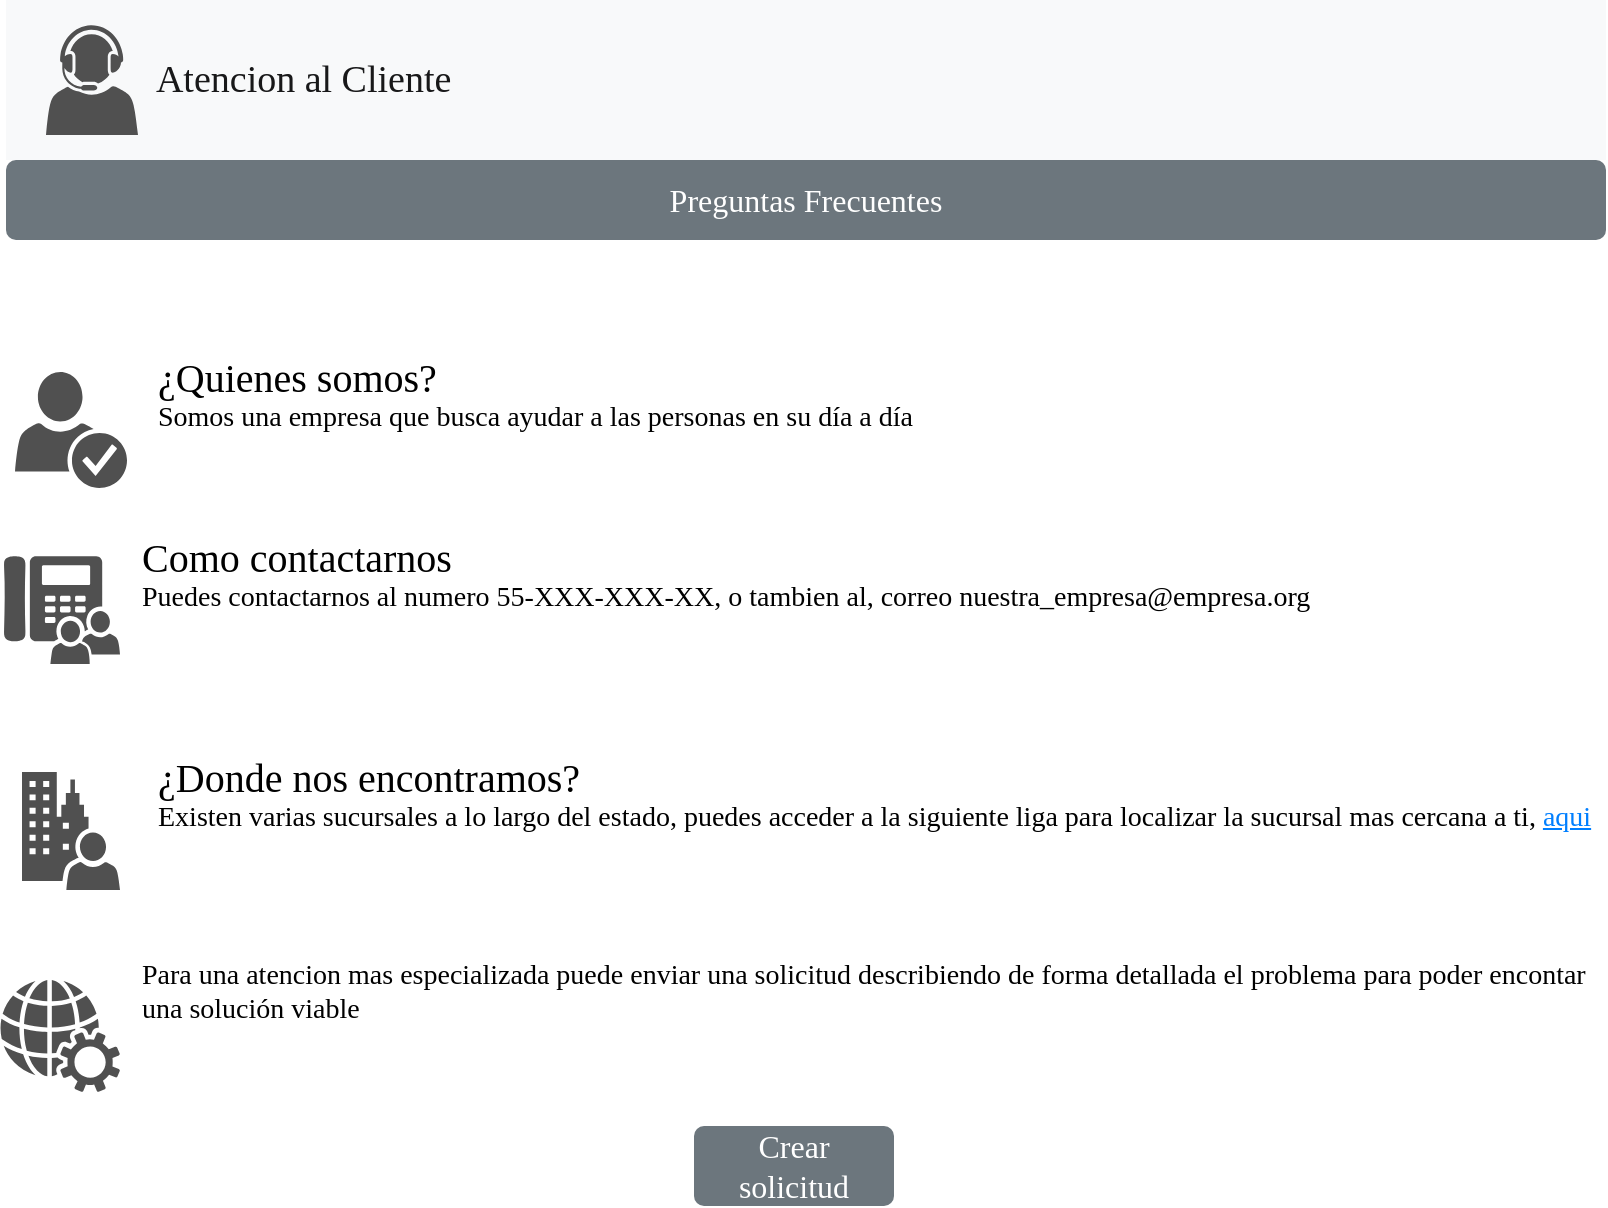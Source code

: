 <mxfile version="18.0.2" type="github" pages="4"><diagram id="pAM4j6hsEK6MzdMCripa" name="Preguntas_Frecuentes"><mxGraphModel dx="1381" dy="764" grid="1" gridSize="10" guides="1" tooltips="1" connect="1" arrows="1" fold="1" page="1" pageScale="1" pageWidth="827" pageHeight="1169" math="0" shadow="0"><root><mxCell id="vj7QVBL9JGBNB6Zfieas-0"/><mxCell id="vj7QVBL9JGBNB6Zfieas-1" parent="vj7QVBL9JGBNB6Zfieas-0"/><mxCell id="9fu3lnpoGaTuSBTlardO-0" value="&lt;font style=&quot;font-size: 19px;&quot; face=&quot;Times New Roman&quot;&gt;&amp;nbsp; &amp;nbsp; Atencion al Cliente&lt;/font&gt;" style="html=1;shadow=0;dashed=0;fillColor=#F8F9FA;strokeColor=none;fontSize=16;fontColor=#181819;align=left;spacing=2;spacingLeft=55;" parent="vj7QVBL9JGBNB6Zfieas-1" vertex="1"><mxGeometry x="20" y="20" width="800" height="80" as="geometry"/></mxCell><mxCell id="9fu3lnpoGaTuSBTlardO-2" value="" style="sketch=0;pointerEvents=1;shadow=0;dashed=0;html=1;strokeColor=none;fillColor=#505050;labelPosition=center;verticalLabelPosition=bottom;verticalAlign=top;outlineConnect=0;align=center;shape=mxgraph.office.users.call_center_agent;" parent="vj7QVBL9JGBNB6Zfieas-1" vertex="1"><mxGeometry x="40" y="32.5" width="46" height="55" as="geometry"/></mxCell><mxCell id="9fu3lnpoGaTuSBTlardO-5" value="&lt;span style=&quot;font-size: 20px;&quot;&gt;¿Quienes somos?&lt;/span&gt;&lt;br&gt;Somos una empresa que busca ayudar a las personas en su día a día&amp;nbsp;" style="strokeColor=none;fillColor=none;fontColor=#000000;perimeter=none;whiteSpace=wrap;resizeWidth=1;align=left;spacing=2;fontSize=14;verticalAlign=top;html=1;fontFamily=Times New Roman;" parent="vj7QVBL9JGBNB6Zfieas-1" vertex="1"><mxGeometry x="94" y="190" width="726" height="90" as="geometry"/></mxCell><mxCell id="9fu3lnpoGaTuSBTlardO-7" value="&lt;span style=&quot;font-size: 20px;&quot;&gt;Como contactarnos&lt;/span&gt;&lt;br&gt;Puedes contactarnos al numero 55-XXX-XXX-XX, o tambien al, correo nuestra_empresa@empresa.org" style="strokeColor=none;fillColor=none;fontColor=#000000;perimeter=none;whiteSpace=wrap;resizeWidth=1;align=left;spacing=2;fontSize=14;verticalAlign=top;html=1;fontFamily=Times New Roman;" parent="vj7QVBL9JGBNB6Zfieas-1" vertex="1"><mxGeometry x="86" y="280" width="726" height="90" as="geometry"/></mxCell><mxCell id="9fu3lnpoGaTuSBTlardO-9" value="&lt;span style=&quot;font-size: 20px;&quot;&gt;¿Donde nos encontramos?&lt;/span&gt;&lt;br&gt;Existen varias sucursales a lo largo del estado, puedes acceder a la siguiente liga para localizar la sucursal mas cercana a ti, &lt;font color=&quot;#007fff&quot;&gt;&lt;u&gt;aqui&lt;/u&gt;&lt;/font&gt;" style="strokeColor=none;fillColor=none;fontColor=#000000;perimeter=none;whiteSpace=wrap;resizeWidth=1;align=left;spacing=2;fontSize=14;verticalAlign=top;html=1;fontFamily=Times New Roman;" parent="vj7QVBL9JGBNB6Zfieas-1" vertex="1"><mxGeometry x="94" y="390" width="726" height="90" as="geometry"/></mxCell><mxCell id="9fu3lnpoGaTuSBTlardO-10" value="Preguntas Frecuentes" style="html=1;shadow=0;dashed=0;shape=mxgraph.bootstrap.rrect;rSize=5;strokeColor=none;strokeWidth=1;fillColor=#6C767D;fontColor=#FFFFFF;whiteSpace=wrap;align=center;verticalAlign=middle;spacingLeft=0;fontStyle=0;fontSize=16;spacing=5;fontFamily=Times New Roman;" parent="vj7QVBL9JGBNB6Zfieas-1" vertex="1"><mxGeometry x="20" y="100" width="800" height="40" as="geometry"/></mxCell><mxCell id="9fu3lnpoGaTuSBTlardO-11" value="" style="sketch=0;pointerEvents=1;shadow=0;dashed=0;html=1;strokeColor=none;fillColor=#505050;labelPosition=center;verticalLabelPosition=bottom;verticalAlign=top;outlineConnect=0;align=center;shape=mxgraph.office.services.response_group_service;fontFamily=Times New Roman;fontSize=19;" parent="vj7QVBL9JGBNB6Zfieas-1" vertex="1"><mxGeometry x="19" y="298" width="58" height="54" as="geometry"/></mxCell><mxCell id="9fu3lnpoGaTuSBTlardO-12" value="" style="sketch=0;pointerEvents=1;shadow=0;dashed=0;html=1;strokeColor=none;fillColor=#505050;labelPosition=center;verticalLabelPosition=bottom;verticalAlign=top;outlineConnect=0;align=center;shape=mxgraph.office.security.credentials;fontFamily=Times New Roman;fontSize=19;" parent="vj7QVBL9JGBNB6Zfieas-1" vertex="1"><mxGeometry x="24.5" y="206" width="56" height="58" as="geometry"/></mxCell><mxCell id="9fu3lnpoGaTuSBTlardO-13" value="" style="sketch=0;pointerEvents=1;shadow=0;dashed=0;html=1;strokeColor=none;fillColor=#505050;labelPosition=center;verticalLabelPosition=bottom;verticalAlign=top;outlineConnect=0;align=center;shape=mxgraph.office.users.on_premises_user;fontFamily=Times New Roman;fontSize=19;" parent="vj7QVBL9JGBNB6Zfieas-1" vertex="1"><mxGeometry x="28" y="406" width="49" height="59" as="geometry"/></mxCell><mxCell id="9fu3lnpoGaTuSBTlardO-14" value="Crear solicitud" style="html=1;shadow=0;dashed=0;shape=mxgraph.bootstrap.rrect;rSize=5;strokeColor=none;strokeWidth=1;fillColor=#6C767D;fontColor=#FFFFFF;whiteSpace=wrap;align=center;verticalAlign=middle;spacingLeft=0;fontStyle=0;fontSize=16;spacing=5;fontFamily=Times New Roman;" parent="vj7QVBL9JGBNB6Zfieas-1" vertex="1"><mxGeometry x="364" y="583" width="100" height="40" as="geometry"/></mxCell><mxCell id="9fu3lnpoGaTuSBTlardO-15" value="Para una atencion mas especializada puede enviar una solicitud describiendo de forma detallada el problema para poder encontar una solución viable" style="strokeColor=none;fillColor=none;fontColor=#000000;perimeter=none;whiteSpace=wrap;resizeWidth=1;align=left;spacing=2;fontSize=14;verticalAlign=top;html=1;fontFamily=Times New Roman;" parent="vj7QVBL9JGBNB6Zfieas-1" vertex="1"><mxGeometry x="86" y="493" width="726" height="90" as="geometry"/></mxCell><mxCell id="9fu3lnpoGaTuSBTlardO-17" value="" style="sketch=0;pointerEvents=1;shadow=0;dashed=0;html=1;strokeColor=none;fillColor=#505050;labelPosition=center;verticalLabelPosition=bottom;verticalAlign=top;outlineConnect=0;align=center;shape=mxgraph.office.services.web_services;fontFamily=Times New Roman;fontSize=19;fontColor=#007FFF;" parent="vj7QVBL9JGBNB6Zfieas-1" vertex="1"><mxGeometry x="17" y="510" width="60" height="56" as="geometry"/></mxCell></root></mxGraphModel></diagram><diagram id="rNho9gyf7WkE-RlJhl5m" name="Nueva_Solicitud"><mxGraphModel dx="1102" dy="685" grid="1" gridSize="10" guides="1" tooltips="1" connect="1" arrows="1" fold="1" page="1" pageScale="1" pageWidth="827" pageHeight="1169" math="0" shadow="0"><root><mxCell id="0"/><mxCell id="1" parent="0"/><mxCell id="JqgQ60rR_lyOEyPUFH0R-1" value="&lt;font style=&quot;font-size: 19px;&quot; face=&quot;Times New Roman&quot;&gt;&amp;nbsp; &amp;nbsp; Atencion al Cliente&lt;/font&gt;" style="html=1;shadow=0;dashed=0;fillColor=#F8F9FA;strokeColor=none;fontSize=16;fontColor=#181819;align=left;spacing=2;spacingLeft=55;" vertex="1" parent="1"><mxGeometry x="14" y="20" width="800" height="80" as="geometry"/></mxCell><mxCell id="JqgQ60rR_lyOEyPUFH0R-2" value="" style="sketch=0;pointerEvents=1;shadow=0;dashed=0;html=1;strokeColor=none;fillColor=#505050;labelPosition=center;verticalLabelPosition=bottom;verticalAlign=top;outlineConnect=0;align=center;shape=mxgraph.office.users.call_center_agent;" vertex="1" parent="1"><mxGeometry x="40" y="32.5" width="46" height="55" as="geometry"/></mxCell><mxCell id="dsb7p-zmFx6aJSCF6pd2-2" value="Correo Electronico" style="fillColor=none;strokeColor=none;align=left;fontSize=14;fontFamily=Times New Roman;fontColor=#000000;" vertex="1" parent="1"><mxGeometry x="14" y="110" width="260" height="40" as="geometry"/></mxCell><mxCell id="dsb7p-zmFx6aJSCF6pd2-4" value="Nombre del contacto" style="fillColor=none;strokeColor=none;align=left;fontSize=14;fontFamily=Times New Roman;fontColor=#000000;" vertex="1" parent="1"><mxGeometry width="260" height="40" relative="1" as="geometry"><mxPoint x="446" y="110" as="offset"/></mxGeometry></mxCell><mxCell id="dsb7p-zmFx6aJSCF6pd2-5" value="" style="html=1;shadow=0;dashed=0;shape=mxgraph.bootstrap.rrect;rSize=5;fillColor=none;strokeColor=#999999;align=left;spacing=15;fontSize=14;fontColor=#6C767D;fontFamily=Times New Roman;" vertex="1" parent="1"><mxGeometry width="300" height="30" relative="1" as="geometry"><mxPoint x="446" y="150" as="offset"/></mxGeometry></mxCell><mxCell id="dsb7p-zmFx6aJSCF6pd2-6" value="Descripcion del problema" style="fillColor=none;strokeColor=none;align=left;fontSize=14;fontFamily=Times New Roman;fontColor=#000000;" vertex="1" parent="1"><mxGeometry width="260" height="40" relative="1" as="geometry"><mxPoint x="14" y="370" as="offset"/></mxGeometry></mxCell><mxCell id="dsb7p-zmFx6aJSCF6pd2-19" value="Descripcion del problema&amp;nbsp;" style="html=1;shadow=0;dashed=0;shape=mxgraph.bootstrap.rrect;rSize=5;fillColor=none;strokeColor=#999999;align=left;spacing=15;fontSize=14;fontColor=#6C767D;fontFamily=Times New Roman;" vertex="1" parent="1"><mxGeometry x="14" y="410" width="800" height="90" as="geometry"/></mxCell><mxCell id="dsb7p-zmFx6aJSCF6pd2-21" value="Enviar" style="html=1;shadow=0;dashed=0;shape=mxgraph.bootstrap.rrect;rSize=5;strokeColor=none;strokeWidth=1;fillColor=#343A40;fontColor=#FFFFFF;whiteSpace=wrap;align=center;verticalAlign=middle;spacingLeft=0;fontStyle=1;fontSize=14;spacing=5;fontFamily=Times New Roman;" vertex="1" parent="1"><mxGeometry x="336" y="600" width="110" height="50" as="geometry"/></mxCell><mxCell id="1fbJ9j5FInETkVaa4xJq-1" value="example@algo.com" style="html=1;shadow=0;dashed=0;shape=mxgraph.bootstrap.rrect;rSize=5;fillColor=none;strokeColor=#999999;align=left;spacing=15;fontSize=14;fontColor=#6C767D;fontFamily=Times New Roman;" vertex="1" parent="1"><mxGeometry x="14" y="150" width="366" height="30" as="geometry"/></mxCell><mxCell id="KGW3ZHOkMd1PPJfE_1Ea-1" value="Estado" style="fillColor=none;strokeColor=none;align=left;fontSize=14;fontFamily=Times New Roman;fontColor=#000000;" vertex="1" parent="1"><mxGeometry x="300" y="190" width="260" height="40" as="geometry"/></mxCell><mxCell id="KGW3ZHOkMd1PPJfE_1Ea-7" value="Horario preferente" style="fillColor=none;strokeColor=none;align=left;fontSize=14;fontFamily=Times New Roman;fontColor=#000000;" vertex="1" parent="1"><mxGeometry x="14" y="270" width="260" height="40" as="geometry"/></mxCell><mxCell id="KGW3ZHOkMd1PPJfE_1Ea-11" value="Codigo Postal" style="fillColor=none;strokeColor=none;align=left;fontSize=14;fontFamily=Times New Roman;fontColor=#000000;" vertex="1" parent="1"><mxGeometry x="560" y="190" width="260" height="40" as="geometry"/></mxCell><mxCell id="KGW3ZHOkMd1PPJfE_1Ea-12" value="" style="html=1;shadow=0;dashed=0;shape=mxgraph.bootstrap.rrect;rSize=5;fillColor=none;strokeColor=#999999;align=left;spacing=15;fontSize=14;fontColor=#6C767D;fontFamily=Times New Roman;" vertex="1" parent="1"><mxGeometry x="560" y="230" width="240" height="30" as="geometry"/></mxCell><mxCell id="KGW3ZHOkMd1PPJfE_1Ea-13" value="Telefonoi" style="fillColor=none;strokeColor=none;align=left;fontSize=14;fontFamily=Times New Roman;fontColor=#000000;" vertex="1" parent="1"><mxGeometry x="14" y="190" width="260" height="40" as="geometry"/></mxCell><mxCell id="KGW3ZHOkMd1PPJfE_1Ea-14" value="" style="html=1;shadow=0;dashed=0;shape=mxgraph.bootstrap.rrect;rSize=5;fillColor=none;strokeColor=#999999;align=left;spacing=15;fontSize=14;fontColor=#6C767D;fontFamily=Times New Roman;" vertex="1" parent="1"><mxGeometry x="14" y="230" width="240" height="30" as="geometry"/></mxCell><mxCell id="KGW3ZHOkMd1PPJfE_1Ea-15" value="Selección" style="html=1;shadow=0;dashed=0;shape=mxgraph.bootstrap.rrect;rSize=5;strokeColor=#505050;strokeWidth=1;fillColor=#ffffff;fontColor=#777777;whiteSpace=wrap;align=left;verticalAlign=middle;fontStyle=0;fontSize=18;spacing=20;fontFamily=Times New Roman;" vertex="1" parent="1"><mxGeometry x="300" y="230" width="240" height="30" as="geometry"/></mxCell><mxCell id="KGW3ZHOkMd1PPJfE_1Ea-16" value="" style="shape=triangle;direction=south;fillColor=#495057;strokeColor=none;perimeter=none;fontFamily=Times New Roman;fontSize=19;fontColor=#000000;" vertex="1" parent="KGW3ZHOkMd1PPJfE_1Ea-15"><mxGeometry x="1" y="0.5" width="10" height="5" relative="1" as="geometry"><mxPoint x="-17" y="-2.5" as="offset"/></mxGeometry></mxCell><mxCell id="KGW3ZHOkMd1PPJfE_1Ea-17" value="Selección" style="html=1;shadow=0;dashed=0;shape=mxgraph.bootstrap.rrect;rSize=5;strokeColor=#505050;strokeWidth=1;fillColor=#ffffff;fontColor=#777777;whiteSpace=wrap;align=left;verticalAlign=middle;fontStyle=0;fontSize=18;spacing=20;fontFamily=Times New Roman;" vertex="1" parent="1"><mxGeometry x="14" y="310" width="240" height="30" as="geometry"/></mxCell><mxCell id="KGW3ZHOkMd1PPJfE_1Ea-18" value="" style="shape=triangle;direction=south;fillColor=#495057;strokeColor=none;perimeter=none;fontFamily=Times New Roman;fontSize=19;fontColor=#000000;" vertex="1" parent="KGW3ZHOkMd1PPJfE_1Ea-17"><mxGeometry x="1" y="0.5" width="10" height="5" relative="1" as="geometry"><mxPoint x="-17" y="-2.5" as="offset"/></mxGeometry></mxCell><mxCell id="KGW3ZHOkMd1PPJfE_1Ea-20" value="Acepta los &lt;font color=&quot;#007fff&quot;&gt;&lt;u&gt;terminos y condiciones&lt;/u&gt;&lt;/font&gt; de levantar la solicitud" style="html=1;shadow=0;dashed=0;shape=mxgraph.bootstrap.checkbox2;labelPosition=right;verticalLabelPosition=middle;align=left;verticalAlign=middle;gradientColor=#DEDEDE;fillColor=#EDEDED;checked=0;spacing=5;fontColor=#6C767D;checkedFill=#0085FC;checkedStroke=#ffffff;sketch=0;fontFamily=Times New Roman;fontSize=19;" vertex="1" parent="1"><mxGeometry x="40" y="530" width="10" height="10" as="geometry"/></mxCell></root></mxGraphModel></diagram><diagram id="HXjhc5OXjhdHXikGzKlX" name="Pagina_Administrador"><mxGraphModel dx="1102" dy="685" grid="1" gridSize="10" guides="1" tooltips="1" connect="1" arrows="1" fold="1" page="1" pageScale="1" pageWidth="827" pageHeight="1169" math="0" shadow="0"><root><mxCell id="0"/><mxCell id="1" parent="0"/><mxCell id="2SH6D5nKDF98uBm7DGsA-1" value="&lt;font style=&quot;font-size: 19px;&quot; face=&quot;Times New Roman&quot;&gt;&amp;nbsp; &amp;nbsp; Atencion al Cliente&lt;/font&gt;" style="html=1;shadow=0;dashed=0;fillColor=#F8F9FA;strokeColor=none;fontSize=16;fontColor=#181819;align=left;spacing=2;spacingLeft=55;" vertex="1" parent="1"><mxGeometry x="14" y="20" width="800" height="80" as="geometry"/></mxCell><mxCell id="2SH6D5nKDF98uBm7DGsA-2" value="" style="sketch=0;pointerEvents=1;shadow=0;dashed=0;html=1;strokeColor=none;fillColor=#505050;labelPosition=center;verticalLabelPosition=bottom;verticalAlign=top;outlineConnect=0;align=center;shape=mxgraph.office.users.call_center_agent;" vertex="1" parent="1"><mxGeometry x="40" y="32.5" width="46" height="55" as="geometry"/></mxCell><mxCell id="2SH6D5nKDF98uBm7DGsA-3" value="&lt;font color=&quot;#000000&quot;&gt;Administrador&lt;/font&gt;" style="html=1;shadow=0;dashed=0;shape=mxgraph.bootstrap.rrect;rSize=5;strokeColor=none;strokeWidth=1;fillColor=none;fontColor=#0085FC;whiteSpace=wrap;align=center;verticalAlign=middle;spacingLeft=0;fontStyle=0;fontSize=16;spacing=5;fontFamily=Times New Roman;" vertex="1" parent="1"><mxGeometry x="600" y="40" width="160" height="40" as="geometry"/></mxCell><mxCell id="2SH6D5nKDF98uBm7DGsA-4" value="&lt;span style=&quot;font-size: 20px;&quot;&gt;&lt;b&gt;Solicitud #1&lt;br&gt;&lt;/b&gt;&lt;/span&gt;Asunto" style="html=1;shadow=0;dashed=0;shape=mxgraph.bootstrap.rrect;rSize=5;strokeColor=#DFDFDF;html=1;whiteSpace=wrap;fillColor=#FFFFFF;fontColor=#000000;align=left;verticalAlign=top;spacing=20;fontSize=14;fontFamily=Times New Roman;" vertex="1" parent="1"><mxGeometry x="10" y="170" width="380" height="170" as="geometry"/></mxCell><mxCell id="2SH6D5nKDF98uBm7DGsA-5" value="Revisar" style="html=1;shadow=0;dashed=0;shape=mxgraph.bootstrap.rrect;rSize=5;perimeter=none;whiteSpace=wrap;fillColor=#0085FC;strokeColor=none;fontColor=#ffffff;resizeWidth=1;fontSize=14;fontFamily=Times New Roman;" vertex="1" parent="2SH6D5nKDF98uBm7DGsA-4"><mxGeometry y="1" width="120" height="40" relative="1" as="geometry"><mxPoint x="20" y="-60" as="offset"/></mxGeometry></mxCell><mxCell id="2SH6D5nKDF98uBm7DGsA-6" value="&lt;b style=&quot;font-size: 20px;&quot;&gt;Solicitud #2&lt;/b&gt;&lt;br style=&quot;font-size: 14px&quot;&gt;Asunto" style="html=1;shadow=0;dashed=0;shape=mxgraph.bootstrap.rrect;rSize=5;strokeColor=#DFDFDF;html=1;whiteSpace=wrap;fillColor=#FFFFFF;fontColor=#000000;align=left;verticalAlign=top;spacing=20;fontSize=14;fontFamily=Times New Roman;" vertex="1" parent="1"><mxGeometry x="430" y="170" width="380" height="170" as="geometry"/></mxCell><mxCell id="2SH6D5nKDF98uBm7DGsA-7" value="Revisar" style="html=1;shadow=0;dashed=0;shape=mxgraph.bootstrap.rrect;rSize=5;perimeter=none;whiteSpace=wrap;fillColor=#0085FC;strokeColor=none;fontColor=#ffffff;resizeWidth=1;fontSize=14;fontFamily=Times New Roman;" vertex="1" parent="2SH6D5nKDF98uBm7DGsA-6"><mxGeometry y="1" width="120" height="40" relative="1" as="geometry"><mxPoint x="20" y="-60" as="offset"/></mxGeometry></mxCell><mxCell id="2SH6D5nKDF98uBm7DGsA-8" value="&lt;span style=&quot;font-size: 20px;&quot;&gt;&lt;b&gt;Solicitud #3&lt;br&gt;&lt;/b&gt;&lt;/span&gt;Asunto" style="html=1;shadow=0;dashed=0;shape=mxgraph.bootstrap.rrect;rSize=5;strokeColor=#DFDFDF;html=1;whiteSpace=wrap;fillColor=#FFFFFF;fontColor=#000000;align=left;verticalAlign=top;spacing=20;fontSize=14;fontFamily=Times New Roman;" vertex="1" parent="1"><mxGeometry x="10" y="360" width="380" height="170" as="geometry"/></mxCell><mxCell id="2SH6D5nKDF98uBm7DGsA-9" value="Revisar" style="html=1;shadow=0;dashed=0;shape=mxgraph.bootstrap.rrect;rSize=5;perimeter=none;whiteSpace=wrap;fillColor=#0085FC;strokeColor=none;fontColor=#ffffff;resizeWidth=1;fontSize=14;fontFamily=Times New Roman;" vertex="1" parent="2SH6D5nKDF98uBm7DGsA-8"><mxGeometry y="1" width="120" height="40" relative="1" as="geometry"><mxPoint x="20" y="-60" as="offset"/></mxGeometry></mxCell><mxCell id="2SH6D5nKDF98uBm7DGsA-10" value="&lt;b style=&quot;font-size: 20px;&quot;&gt;Solicitud #4&lt;/b&gt;&lt;br style=&quot;font-size: 14px&quot;&gt;Asunto" style="html=1;shadow=0;dashed=0;shape=mxgraph.bootstrap.rrect;rSize=5;strokeColor=#DFDFDF;html=1;whiteSpace=wrap;fillColor=#FFFFFF;fontColor=#000000;align=left;verticalAlign=top;spacing=20;fontSize=14;fontFamily=Times New Roman;" vertex="1" parent="1"><mxGeometry x="430" y="360" width="380" height="170" as="geometry"/></mxCell><mxCell id="2SH6D5nKDF98uBm7DGsA-11" value="Revisar" style="html=1;shadow=0;dashed=0;shape=mxgraph.bootstrap.rrect;rSize=5;perimeter=none;whiteSpace=wrap;fillColor=#0085FC;strokeColor=none;fontColor=#ffffff;resizeWidth=1;fontSize=14;fontFamily=Times New Roman;" vertex="1" parent="2SH6D5nKDF98uBm7DGsA-10"><mxGeometry y="1" width="120" height="40" relative="1" as="geometry"><mxPoint x="20" y="-60" as="offset"/></mxGeometry></mxCell><mxCell id="2SH6D5nKDF98uBm7DGsA-12" value="&lt;span style=&quot;font-size: 20px;&quot;&gt;&lt;b&gt;Solicitud #5&lt;br&gt;&lt;/b&gt;&lt;/span&gt;Asunto" style="html=1;shadow=0;dashed=0;shape=mxgraph.bootstrap.rrect;rSize=5;strokeColor=#DFDFDF;html=1;whiteSpace=wrap;fillColor=#FFFFFF;fontColor=#000000;align=left;verticalAlign=top;spacing=20;fontSize=14;fontFamily=Times New Roman;" vertex="1" parent="1"><mxGeometry x="10" y="550" width="380" height="170" as="geometry"/></mxCell><mxCell id="2SH6D5nKDF98uBm7DGsA-13" value="Revisar" style="html=1;shadow=0;dashed=0;shape=mxgraph.bootstrap.rrect;rSize=5;perimeter=none;whiteSpace=wrap;fillColor=#0085FC;strokeColor=none;fontColor=#ffffff;resizeWidth=1;fontSize=14;fontFamily=Times New Roman;" vertex="1" parent="2SH6D5nKDF98uBm7DGsA-12"><mxGeometry y="1" width="120" height="40" relative="1" as="geometry"><mxPoint x="20" y="-60" as="offset"/></mxGeometry></mxCell><mxCell id="2SH6D5nKDF98uBm7DGsA-14" value="&lt;b style=&quot;font-size: 20px;&quot;&gt;Solicitud #6&lt;/b&gt;&lt;br style=&quot;font-size: 14px&quot;&gt;Asunto" style="html=1;shadow=0;dashed=0;shape=mxgraph.bootstrap.rrect;rSize=5;strokeColor=#DFDFDF;html=1;whiteSpace=wrap;fillColor=#FFFFFF;fontColor=#000000;align=left;verticalAlign=top;spacing=20;fontSize=14;fontFamily=Times New Roman;" vertex="1" parent="1"><mxGeometry x="430" y="550" width="380" height="170" as="geometry"/></mxCell><mxCell id="2SH6D5nKDF98uBm7DGsA-15" value="Revisar" style="html=1;shadow=0;dashed=0;shape=mxgraph.bootstrap.rrect;rSize=5;perimeter=none;whiteSpace=wrap;fillColor=#0085FC;strokeColor=none;fontColor=#ffffff;resizeWidth=1;fontSize=14;fontFamily=Times New Roman;" vertex="1" parent="2SH6D5nKDF98uBm7DGsA-14"><mxGeometry y="1" width="120" height="40" relative="1" as="geometry"><mxPoint x="20" y="-60" as="offset"/></mxGeometry></mxCell><mxCell id="2SH6D5nKDF98uBm7DGsA-16" value="" style="html=1;shadow=0;dashed=0;shape=mxgraph.bootstrap.rrect;rSize=5;strokeColor=#DEE2E6;html=1;whiteSpace=wrap;fillColor=#ffffff;fontColor=#0085FC;fontSize=14;fontFamily=Times New Roman;" vertex="1" parent="1"><mxGeometry x="304" y="780" width="220" height="30" as="geometry"/></mxCell><mxCell id="2SH6D5nKDF98uBm7DGsA-17" value="Previous" style="strokeColor=inherit;fillColor=inherit;gradientColor=inherit;html=1;shadow=0;dashed=0;shape=mxgraph.bootstrap.leftButton;rSize=5;perimeter=none;whiteSpace=wrap;resizeHeight=1;fontColor=#6C767D;fontSize=14;fontFamily=Times New Roman;" vertex="1" parent="2SH6D5nKDF98uBm7DGsA-16"><mxGeometry width="70" height="30" relative="1" as="geometry"/></mxCell><mxCell id="2SH6D5nKDF98uBm7DGsA-18" value="1" style="strokeColor=inherit;fillColor=inherit;gradientColor=inherit;fontColor=inherit;html=1;shadow=0;dashed=0;perimeter=none;whiteSpace=wrap;resizeHeight=1;fontSize=14;fontFamily=Times New Roman;" vertex="1" parent="2SH6D5nKDF98uBm7DGsA-16"><mxGeometry width="30" height="30" relative="1" as="geometry"><mxPoint x="70" as="offset"/></mxGeometry></mxCell><mxCell id="2SH6D5nKDF98uBm7DGsA-19" value="2" style="html=1;shadow=0;dashed=0;perimeter=none;whiteSpace=wrap;resizeHeight=1;fillColor=#0085FC;strokeColor=none;fontColor=#ffffff;fontSize=14;fontFamily=Times New Roman;" vertex="1" parent="2SH6D5nKDF98uBm7DGsA-16"><mxGeometry width="30" height="30" relative="1" as="geometry"><mxPoint x="100" as="offset"/></mxGeometry></mxCell><mxCell id="2SH6D5nKDF98uBm7DGsA-20" value="3" style="strokeColor=inherit;fillColor=inherit;gradientColor=inherit;fontColor=inherit;html=1;shadow=0;dashed=0;perimeter=none;whiteSpace=wrap;resizeHeight=1;fontSize=14;fontFamily=Times New Roman;" vertex="1" parent="2SH6D5nKDF98uBm7DGsA-16"><mxGeometry width="30" height="30" relative="1" as="geometry"><mxPoint x="130" as="offset"/></mxGeometry></mxCell><mxCell id="2SH6D5nKDF98uBm7DGsA-21" value="Next" style="strokeColor=inherit;fillColor=inherit;gradientColor=inherit;fontColor=inherit;html=1;shadow=0;dashed=0;shape=mxgraph.bootstrap.rightButton;rSize=5;perimeter=none;whiteSpace=wrap;resizeHeight=1;fontSize=14;fontFamily=Times New Roman;" vertex="1" parent="2SH6D5nKDF98uBm7DGsA-16"><mxGeometry x="1" width="60" height="30" relative="1" as="geometry"><mxPoint x="-60" as="offset"/></mxGeometry></mxCell></root></mxGraphModel></diagram><diagram id="-Gkum9im0xmSv0y85AYw" name="Chat_Seguimiento"><mxGraphModel dx="1102" dy="685" grid="1" gridSize="10" guides="1" tooltips="1" connect="1" arrows="1" fold="1" page="1" pageScale="1" pageWidth="827" pageHeight="1169" math="0" shadow="0"><root><mxCell id="0"/><mxCell id="1" parent="0"/><mxCell id="OXElpvpiCPDzZHOXFimX-1" value="&lt;font style=&quot;font-size: 19px;&quot; face=&quot;Times New Roman&quot;&gt;&amp;nbsp; &amp;nbsp; Atencion al Cliente&lt;/font&gt;" style="html=1;shadow=0;dashed=0;fillColor=#F8F9FA;strokeColor=none;fontSize=16;fontColor=#181819;align=left;spacing=2;spacingLeft=55;" vertex="1" parent="1"><mxGeometry x="14" y="20" width="800" height="80" as="geometry"/></mxCell><mxCell id="OXElpvpiCPDzZHOXFimX-2" value="" style="sketch=0;pointerEvents=1;shadow=0;dashed=0;html=1;strokeColor=none;fillColor=#505050;labelPosition=center;verticalLabelPosition=bottom;verticalAlign=top;outlineConnect=0;align=center;shape=mxgraph.office.users.call_center_agent;" vertex="1" parent="1"><mxGeometry x="40" y="32.5" width="46" height="55" as="geometry"/></mxCell><mxCell id="OXElpvpiCPDzZHOXFimX-3" value="&lt;font color=&quot;#000000&quot;&gt;Administrador&lt;/font&gt;" style="html=1;shadow=0;dashed=0;shape=mxgraph.bootstrap.rrect;rSize=5;strokeColor=none;strokeWidth=1;fillColor=none;fontColor=#0085FC;whiteSpace=wrap;align=center;verticalAlign=middle;spacingLeft=0;fontStyle=0;fontSize=16;spacing=5;fontFamily=Times New Roman;" vertex="1" parent="1"><mxGeometry x="600" y="40" width="160" height="40" as="geometry"/></mxCell><mxCell id="OXElpvpiCPDzZHOXFimX-4" value="Folio de Solicitud" style="html=1;shadow=0;dashed=0;shape=mxgraph.bootstrap.rrect;rSize=5;html=1;strokeColor=none;fillColor=#ffffff;whiteSpace=wrap;verticalAlign=top;align=left;fontSize=18;spacing=15;spacingTop=-5;fontFamily=Times New Roman;fontColor=#007FFF;" vertex="1" parent="1"><mxGeometry x="29" y="130" width="770" height="510" as="geometry"/></mxCell><mxCell id="OXElpvpiCPDzZHOXFimX-5" value="" style="shape=line;strokeColor=#dddddd;resizeWidth=1;fontFamily=Times New Roman;fontSize=19;fontColor=#007FFF;" vertex="1" parent="OXElpvpiCPDzZHOXFimX-4"><mxGeometry width="770" height="10" relative="1" as="geometry"><mxPoint y="50" as="offset"/></mxGeometry></mxCell><mxCell id="OXElpvpiCPDzZHOXFimX-7" value="Dscripcion del problema" style="strokeColor=none;fillColor=none;resizeWidth=1;align=left;verticalAlign=top;spacing=10;fontSize=18;whiteSpace=wrap;html=1;fontFamily=Times New Roman;fontColor=#007FFF;" vertex="1" parent="OXElpvpiCPDzZHOXFimX-4"><mxGeometry width="770" height="40" relative="1" as="geometry"><mxPoint y="60" as="offset"/></mxGeometry></mxCell><mxCell id="OXElpvpiCPDzZHOXFimX-11" value="" style="shape=line;strokeColor=#dddddd;resizeWidth=1;fontFamily=Times New Roman;fontSize=19;fontColor=#007FFF;" vertex="1" parent="OXElpvpiCPDzZHOXFimX-4"><mxGeometry width="770" height="10" relative="1" as="geometry"><mxPoint y="160" as="offset"/></mxGeometry></mxCell><mxCell id="OXElpvpiCPDzZHOXFimX-12" value="Posible Solución" style="strokeColor=none;fillColor=none;resizeWidth=1;align=right;verticalAlign=top;spacing=10;fontSize=18;whiteSpace=wrap;html=1;fontFamily=Times New Roman;fontColor=#007FFF;" vertex="1" parent="OXElpvpiCPDzZHOXFimX-4"><mxGeometry width="770" height="40" relative="1" as="geometry"><mxPoint y="170" as="offset"/></mxGeometry></mxCell><mxCell id="OXElpvpiCPDzZHOXFimX-14" value="" style="shape=line;strokeColor=#dddddd;resizeWidth=1;fontFamily=Times New Roman;fontSize=19;fontColor=#007FFF;" vertex="1" parent="OXElpvpiCPDzZHOXFimX-4"><mxGeometry width="770" height="10" relative="1" as="geometry"><mxPoint y="260" as="offset"/></mxGeometry></mxCell><mxCell id="OXElpvpiCPDzZHOXFimX-15" value="Enviar" style="html=1;shadow=0;dashed=0;shape=mxgraph.bootstrap.rrect;rSize=5;fillColor=#0085FC;strokeColor=none;fontColor=#FFFFFF;fontSize=14;fontFamily=Times New Roman;" vertex="1" parent="OXElpvpiCPDzZHOXFimX-4"><mxGeometry x="1" y="1" width="110" height="40" relative="1" as="geometry"><mxPoint x="-139" y="-90" as="offset"/></mxGeometry></mxCell><mxCell id="OXElpvpiCPDzZHOXFimX-16" value="Regresar" style="html=1;shadow=0;dashed=0;shape=mxgraph.bootstrap.rrect;rSize=5;fillColor=#6C757D;strokeColor=none;fontColor=#FFFFFF;fontSize=14;fontFamily=Times New Roman;" vertex="1" parent="OXElpvpiCPDzZHOXFimX-4"><mxGeometry x="1" y="1" width="70" height="40" relative="1" as="geometry"><mxPoint x="-424" y="30" as="offset"/></mxGeometry></mxCell><mxCell id="OXElpvpiCPDzZHOXFimX-23" value="Respuesta del usuario" style="strokeColor=none;fillColor=none;resizeWidth=1;align=left;verticalAlign=top;spacing=10;fontSize=18;whiteSpace=wrap;html=1;fontFamily=Times New Roman;fontColor=#007FFF;" vertex="1" parent="OXElpvpiCPDzZHOXFimX-4"><mxGeometry y="270" width="770" height="40" as="geometry"/></mxCell><mxCell id="OXElpvpiCPDzZHOXFimX-25" value="" style="html=1;shadow=0;dashed=0;shape=mxgraph.bootstrap.rrect;rSize=5;strokeColor=#999999;fillColor=#ffffff;fontColor=#777777;whiteSpace=wrap;align=left;verticalAlign=middle;fontStyle=0;fontSize=14;spacing=15;fontFamily=Times New Roman;" vertex="1" parent="OXElpvpiCPDzZHOXFimX-4"><mxGeometry x="11" y="370" width="739" height="40" as="geometry"/></mxCell></root></mxGraphModel></diagram></mxfile>
